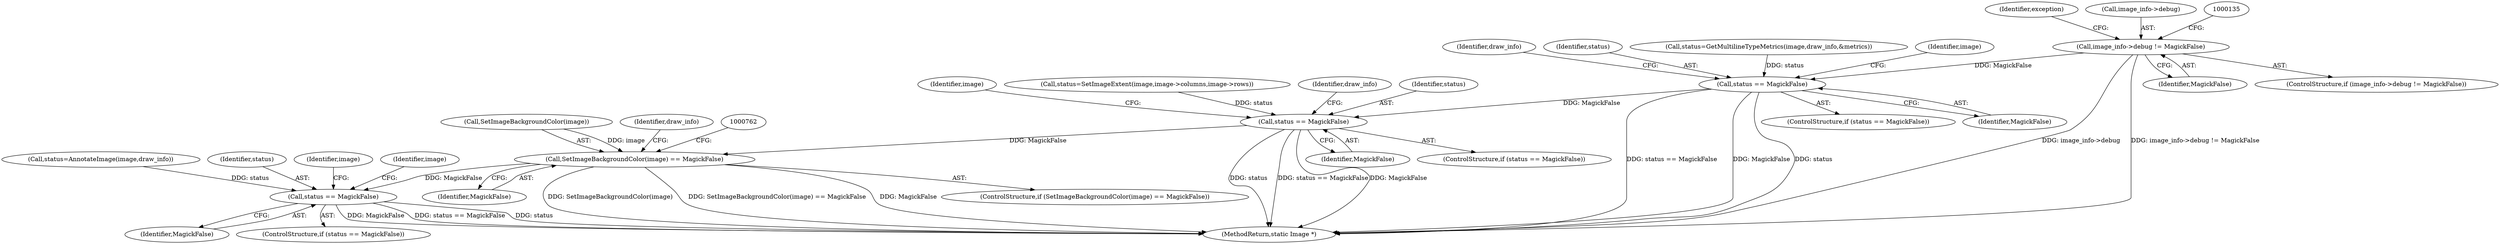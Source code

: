 digraph "0_ImageMagick_0474237508f39c4f783208123431815f1ededb76@pointer" {
"1000129" [label="(Call,image_info->debug != MagickFalse)"];
"1000595" [label="(Call,status == MagickFalse)"];
"1000720" [label="(Call,status == MagickFalse)"];
"1000738" [label="(Call,SetImageBackgroundColor(image) == MagickFalse)"];
"1000832" [label="(Call,status == MagickFalse)"];
"1000741" [label="(Identifier,MagickFalse)"];
"1000739" [label="(Call,SetImageBackgroundColor(image))"];
"1000595" [label="(Call,status == MagickFalse)"];
"1000740" [label="(Identifier,image)"];
"1000847" [label="(MethodReturn,static Image *)"];
"1000738" [label="(Call,SetImageBackgroundColor(image) == MagickFalse)"];
"1000145" [label="(Identifier,exception)"];
"1000130" [label="(Call,image_info->debug)"];
"1000600" [label="(Identifier,draw_info)"];
"1000720" [label="(Call,status == MagickFalse)"];
"1000737" [label="(ControlStructure,if (SetImageBackgroundColor(image) == MagickFalse))"];
"1000594" [label="(ControlStructure,if (status == MagickFalse))"];
"1000596" [label="(Identifier,status)"];
"1000133" [label="(Identifier,MagickFalse)"];
"1000709" [label="(Call,status=SetImageExtent(image,image->columns,image->rows))"];
"1000834" [label="(Identifier,MagickFalse)"];
"1000799" [label="(Call,status=AnnotateImage(image,draw_info))"];
"1000833" [label="(Identifier,status)"];
"1000832" [label="(Call,status == MagickFalse)"];
"1000129" [label="(Call,image_info->debug != MagickFalse)"];
"1000837" [label="(Identifier,image)"];
"1000722" [label="(Identifier,MagickFalse)"];
"1000719" [label="(ControlStructure,if (status == MagickFalse))"];
"1000846" [label="(Identifier,image)"];
"1000725" [label="(Identifier,draw_info)"];
"1000128" [label="(ControlStructure,if (image_info->debug != MagickFalse))"];
"1000597" [label="(Identifier,MagickFalse)"];
"1000587" [label="(Call,status=GetMultilineTypeMetrics(image,draw_info,&metrics))"];
"1000620" [label="(Identifier,image)"];
"1000721" [label="(Identifier,status)"];
"1000744" [label="(Identifier,draw_info)"];
"1000831" [label="(ControlStructure,if (status == MagickFalse))"];
"1000129" -> "1000128"  [label="AST: "];
"1000129" -> "1000133"  [label="CFG: "];
"1000130" -> "1000129"  [label="AST: "];
"1000133" -> "1000129"  [label="AST: "];
"1000135" -> "1000129"  [label="CFG: "];
"1000145" -> "1000129"  [label="CFG: "];
"1000129" -> "1000847"  [label="DDG: image_info->debug"];
"1000129" -> "1000847"  [label="DDG: image_info->debug != MagickFalse"];
"1000129" -> "1000595"  [label="DDG: MagickFalse"];
"1000595" -> "1000594"  [label="AST: "];
"1000595" -> "1000597"  [label="CFG: "];
"1000596" -> "1000595"  [label="AST: "];
"1000597" -> "1000595"  [label="AST: "];
"1000600" -> "1000595"  [label="CFG: "];
"1000620" -> "1000595"  [label="CFG: "];
"1000595" -> "1000847"  [label="DDG: status == MagickFalse"];
"1000595" -> "1000847"  [label="DDG: MagickFalse"];
"1000595" -> "1000847"  [label="DDG: status"];
"1000587" -> "1000595"  [label="DDG: status"];
"1000595" -> "1000720"  [label="DDG: MagickFalse"];
"1000720" -> "1000719"  [label="AST: "];
"1000720" -> "1000722"  [label="CFG: "];
"1000721" -> "1000720"  [label="AST: "];
"1000722" -> "1000720"  [label="AST: "];
"1000725" -> "1000720"  [label="CFG: "];
"1000740" -> "1000720"  [label="CFG: "];
"1000720" -> "1000847"  [label="DDG: status"];
"1000720" -> "1000847"  [label="DDG: status == MagickFalse"];
"1000720" -> "1000847"  [label="DDG: MagickFalse"];
"1000709" -> "1000720"  [label="DDG: status"];
"1000720" -> "1000738"  [label="DDG: MagickFalse"];
"1000738" -> "1000737"  [label="AST: "];
"1000738" -> "1000741"  [label="CFG: "];
"1000739" -> "1000738"  [label="AST: "];
"1000741" -> "1000738"  [label="AST: "];
"1000744" -> "1000738"  [label="CFG: "];
"1000762" -> "1000738"  [label="CFG: "];
"1000738" -> "1000847"  [label="DDG: SetImageBackgroundColor(image)"];
"1000738" -> "1000847"  [label="DDG: SetImageBackgroundColor(image) == MagickFalse"];
"1000738" -> "1000847"  [label="DDG: MagickFalse"];
"1000739" -> "1000738"  [label="DDG: image"];
"1000738" -> "1000832"  [label="DDG: MagickFalse"];
"1000832" -> "1000831"  [label="AST: "];
"1000832" -> "1000834"  [label="CFG: "];
"1000833" -> "1000832"  [label="AST: "];
"1000834" -> "1000832"  [label="AST: "];
"1000837" -> "1000832"  [label="CFG: "];
"1000846" -> "1000832"  [label="CFG: "];
"1000832" -> "1000847"  [label="DDG: MagickFalse"];
"1000832" -> "1000847"  [label="DDG: status == MagickFalse"];
"1000832" -> "1000847"  [label="DDG: status"];
"1000799" -> "1000832"  [label="DDG: status"];
}
